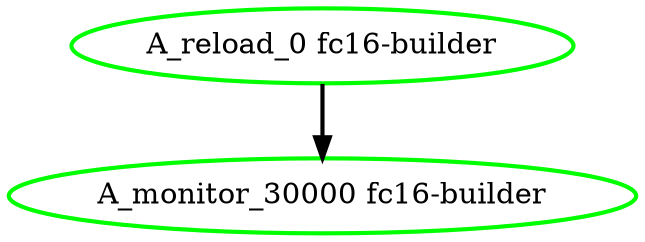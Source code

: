  digraph "g" {
"A_monitor_30000 fc16-builder" [ style=bold color="green" fontcolor="black"]
"A_reload_0 fc16-builder" -> "A_monitor_30000 fc16-builder" [ style = bold]
"A_reload_0 fc16-builder" [ style=bold color="green" fontcolor="black"]
}
